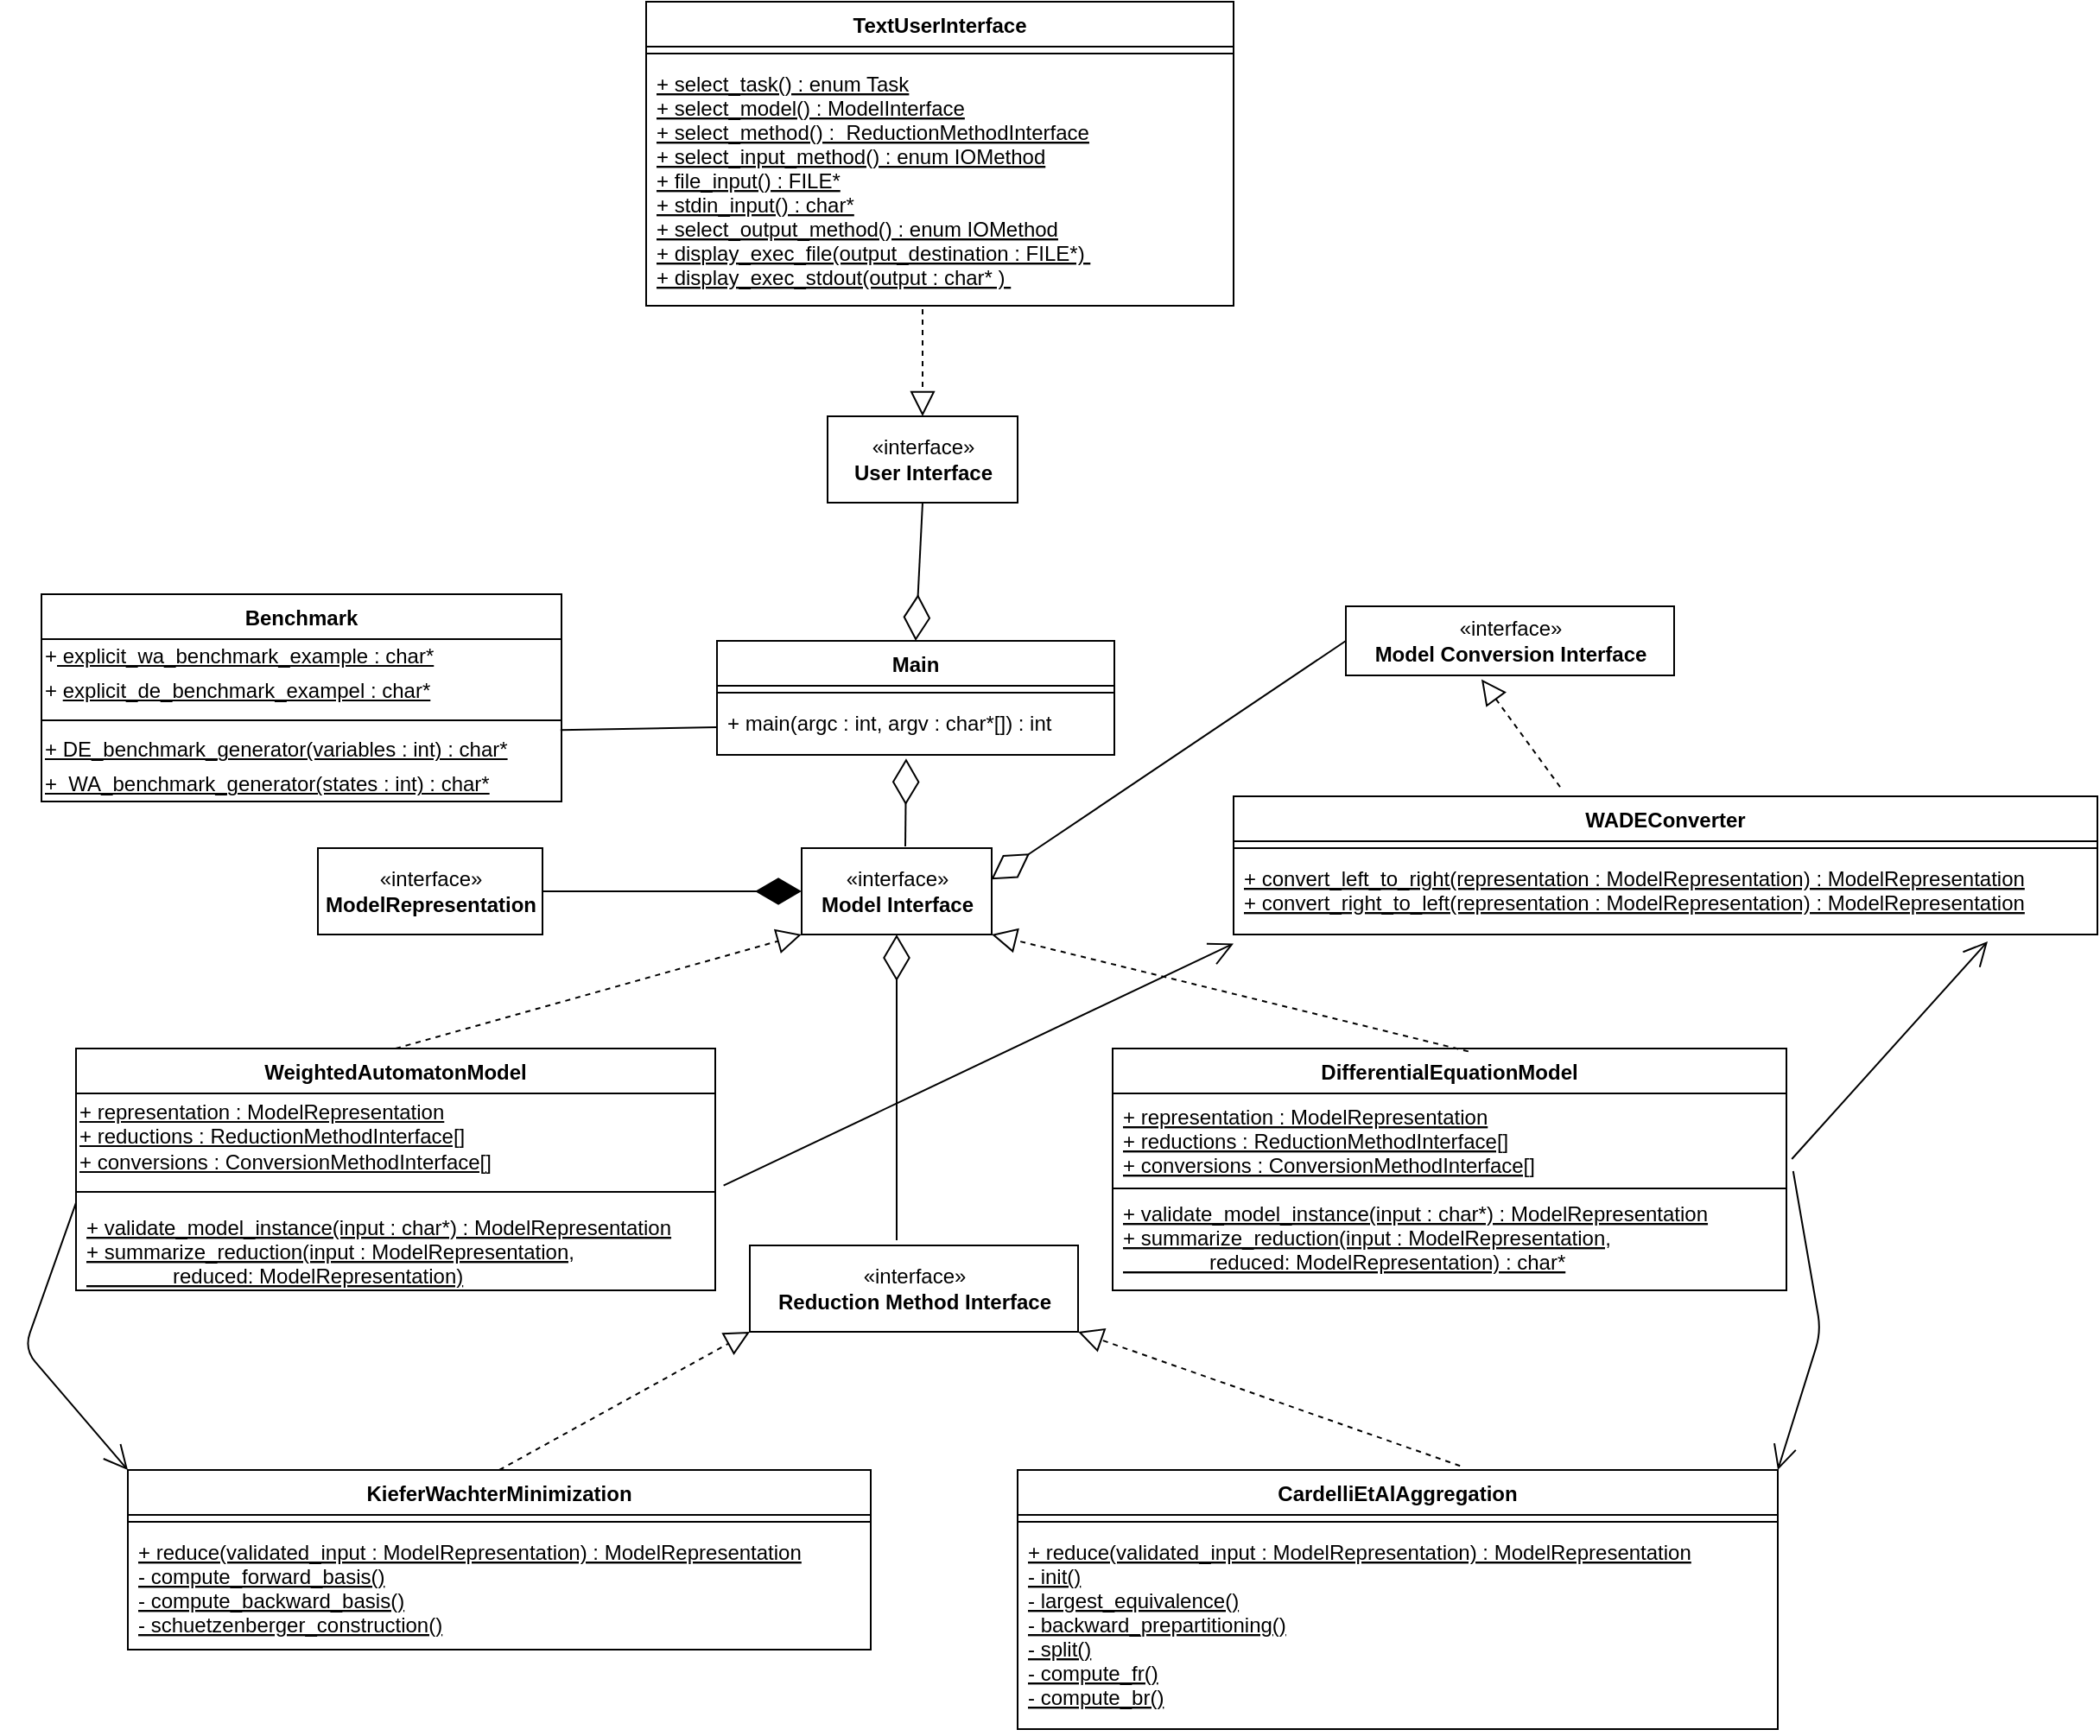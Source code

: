 <mxfile version="13.0.1" type="device"><diagram id="X-JWrB2I_IDT17ATa74M" name="Page-1"><mxGraphModel dx="1952" dy="1000" grid="1" gridSize="10" guides="1" tooltips="1" connect="1" arrows="1" fold="1" page="1" pageScale="1" pageWidth="850" pageHeight="1100" math="0" shadow="0"><root><mxCell id="0"/><mxCell id="1" parent="0"/><mxCell id="hrjpZZvlYAZTio8pe_7--60" value="«interface»&lt;br&gt;&lt;div&gt;&lt;b&gt;User Interface&lt;/b&gt;&lt;/div&gt;" style="html=1;align=center;" parent="1" vertex="1"><mxGeometry x="315" y="320" width="110" height="50" as="geometry"/></mxCell><mxCell id="hrjpZZvlYAZTio8pe_7--61" value="«interface»&lt;br&gt;&lt;b&gt;Model Interface&lt;/b&gt;" style="html=1;align=center;" parent="1" vertex="1"><mxGeometry x="300" y="570" width="110" height="50" as="geometry"/></mxCell><mxCell id="hrjpZZvlYAZTio8pe_7--62" value="«interface»&lt;br&gt;&lt;b&gt;Reduction Method Interface&lt;/b&gt;" style="html=1;align=center;" parent="1" vertex="1"><mxGeometry x="270" y="800" width="190" height="50" as="geometry"/></mxCell><mxCell id="hrjpZZvlYAZTio8pe_7--24" value="WeightedAutomatonModel" style="swimlane;fontStyle=1;align=center;verticalAlign=top;childLayout=stackLayout;horizontal=1;startSize=26;horizontalStack=0;resizeParent=1;resizeParentMax=0;resizeLast=0;collapsible=1;marginBottom=0;" parent="1" vertex="1"><mxGeometry x="-120" y="686" width="370" height="140" as="geometry"/></mxCell><mxCell id="hrjpZZvlYAZTio8pe_7--57" value="&lt;u&gt;+ representation : ModelRepresentation&lt;br&gt;+ reductions : ReductionMethodInterface[]&lt;br&gt;+ conversions : ConversionMethodInterface[]&lt;/u&gt;" style="text;html=1;align=left;verticalAlign=middle;resizable=0;points=[];autosize=1;" parent="hrjpZZvlYAZTio8pe_7--24" vertex="1"><mxGeometry y="26" width="370" height="50" as="geometry"/></mxCell><mxCell id="hrjpZZvlYAZTio8pe_7--26" value="" style="line;strokeWidth=1;fillColor=none;align=left;verticalAlign=middle;spacingTop=-1;spacingLeft=3;spacingRight=3;rotatable=0;labelPosition=right;points=[];portConstraint=eastwest;" parent="hrjpZZvlYAZTio8pe_7--24" vertex="1"><mxGeometry y="76" width="370" height="14" as="geometry"/></mxCell><mxCell id="hrjpZZvlYAZTio8pe_7--27" value="+ validate_model_instance(input : char*) : ModelRepresentation&#10;+ summarize_reduction(input : ModelRepresentation,&#10;               reduced: ModelRepresentation)" style="text;strokeColor=none;fillColor=none;align=left;verticalAlign=top;spacingLeft=4;spacingRight=4;overflow=hidden;rotatable=0;points=[[0,0.5],[1,0.5]];portConstraint=eastwest;fontStyle=4" parent="hrjpZZvlYAZTio8pe_7--24" vertex="1"><mxGeometry y="90" width="370" height="50" as="geometry"/></mxCell><mxCell id="hrjpZZvlYAZTio8pe_7--28" value="DifferentialEquationModel" style="swimlane;fontStyle=1;align=center;verticalAlign=top;childLayout=stackLayout;horizontal=1;startSize=26;horizontalStack=0;resizeParent=1;resizeParentMax=0;resizeLast=0;collapsible=1;marginBottom=0;" parent="1" vertex="1"><mxGeometry x="480" y="686" width="390" height="140" as="geometry"/></mxCell><mxCell id="hrjpZZvlYAZTio8pe_7--29" value="+ representation : ModelRepresentation&#10;+ reductions : ReductionMethodInterface[]&#10;+ conversions : ConversionMethodInterface[]" style="text;strokeColor=none;fillColor=none;align=left;verticalAlign=top;spacingLeft=4;spacingRight=4;overflow=hidden;rotatable=0;points=[[0,0.5],[1,0.5]];portConstraint=eastwest;fontStyle=4" parent="hrjpZZvlYAZTio8pe_7--28" vertex="1"><mxGeometry y="26" width="390" height="54" as="geometry"/></mxCell><mxCell id="hrjpZZvlYAZTio8pe_7--30" value="" style="line;strokeWidth=1;fillColor=none;align=left;verticalAlign=middle;spacingTop=-1;spacingLeft=3;spacingRight=3;rotatable=0;labelPosition=right;points=[];portConstraint=eastwest;" parent="hrjpZZvlYAZTio8pe_7--28" vertex="1"><mxGeometry y="80" width="390" height="2" as="geometry"/></mxCell><mxCell id="hrjpZZvlYAZTio8pe_7--31" value="+ validate_model_instance(input : char*) : ModelRepresentation&#10;+ summarize_reduction(input : ModelRepresentation,&#10;               reduced: ModelRepresentation) : char*" style="text;strokeColor=none;fillColor=none;align=left;verticalAlign=top;spacingLeft=4;spacingRight=4;overflow=hidden;rotatable=0;points=[[0,0.5],[1,0.5]];portConstraint=eastwest;fontStyle=4" parent="hrjpZZvlYAZTio8pe_7--28" vertex="1"><mxGeometry y="82" width="390" height="58" as="geometry"/></mxCell><mxCell id="hrjpZZvlYAZTio8pe_7--32" value="Benchmark" style="swimlane;fontStyle=1;align=center;verticalAlign=top;childLayout=stackLayout;horizontal=1;startSize=26;horizontalStack=0;resizeParent=1;resizeParentMax=0;resizeLast=0;collapsible=1;marginBottom=0;" parent="1" vertex="1"><mxGeometry x="-140" y="423" width="301" height="120" as="geometry"/></mxCell><mxCell id="hrjpZZvlYAZTio8pe_7--36" value="+&lt;u&gt;&amp;nbsp;explicit_wa_benchmark_example : char*&lt;br&gt;&lt;/u&gt;" style="text;html=1;align=left;verticalAlign=middle;resizable=0;points=[];autosize=1;" parent="hrjpZZvlYAZTio8pe_7--32" vertex="1"><mxGeometry y="26" width="301" height="20" as="geometry"/></mxCell><mxCell id="hrjpZZvlYAZTio8pe_7--37" value="&lt;div&gt;&lt;span&gt;+ &lt;/span&gt;&lt;u&gt;explicit_de_benchmark_exampel : char*&lt;/u&gt;&lt;/div&gt;" style="text;html=1;align=left;verticalAlign=middle;resizable=0;points=[];autosize=1;" parent="hrjpZZvlYAZTio8pe_7--32" vertex="1"><mxGeometry y="46" width="301" height="20" as="geometry"/></mxCell><mxCell id="hrjpZZvlYAZTio8pe_7--34" value="" style="line;strokeWidth=1;fillColor=none;align=left;verticalAlign=middle;spacingTop=-1;spacingLeft=3;spacingRight=3;rotatable=0;labelPosition=right;points=[];portConstraint=eastwest;" parent="hrjpZZvlYAZTio8pe_7--32" vertex="1"><mxGeometry y="66" width="301" height="14" as="geometry"/></mxCell><mxCell id="hrjpZZvlYAZTio8pe_7--41" value="&lt;u&gt;+ DE_benchmark_generator(variables : int) : char*&lt;/u&gt;" style="text;html=1;align=left;verticalAlign=middle;resizable=0;points=[];autosize=1;" parent="hrjpZZvlYAZTio8pe_7--32" vertex="1"><mxGeometry y="80" width="301" height="20" as="geometry"/></mxCell><mxCell id="hrjpZZvlYAZTio8pe_7--39" value="&lt;u&gt;+&amp;nbsp; WA_benchmark_generator(states : int) : char*&lt;/u&gt;" style="text;html=1;align=left;verticalAlign=middle;resizable=0;points=[];autosize=1;" parent="hrjpZZvlYAZTio8pe_7--32" vertex="1"><mxGeometry y="100" width="301" height="20" as="geometry"/></mxCell><mxCell id="hrjpZZvlYAZTio8pe_7--51" value="Main" style="swimlane;fontStyle=1;align=center;verticalAlign=top;childLayout=stackLayout;horizontal=1;startSize=26;horizontalStack=0;resizeParent=1;resizeParentMax=0;resizeLast=0;collapsible=1;marginBottom=0;" parent="1" vertex="1"><mxGeometry x="251" y="450" width="230" height="66" as="geometry"/></mxCell><mxCell id="hrjpZZvlYAZTio8pe_7--53" value="" style="line;strokeWidth=1;fillColor=none;align=left;verticalAlign=middle;spacingTop=-1;spacingLeft=3;spacingRight=3;rotatable=0;labelPosition=right;points=[];portConstraint=eastwest;" parent="hrjpZZvlYAZTio8pe_7--51" vertex="1"><mxGeometry y="26" width="230" height="8" as="geometry"/></mxCell><mxCell id="hrjpZZvlYAZTio8pe_7--54" value="+ main(argc : int, argv : char*[]) : int&#10;" style="text;strokeColor=none;fillColor=none;align=left;verticalAlign=top;spacingLeft=4;spacingRight=4;overflow=hidden;rotatable=0;points=[[0,0.5],[1,0.5]];portConstraint=eastwest;" parent="hrjpZZvlYAZTio8pe_7--51" vertex="1"><mxGeometry y="34" width="230" height="32" as="geometry"/></mxCell><mxCell id="hrjpZZvlYAZTio8pe_7--15" value="TextUserInterface" style="swimlane;fontStyle=1;align=center;verticalAlign=top;childLayout=stackLayout;horizontal=1;startSize=26;horizontalStack=0;resizeParent=1;resizeParentMax=0;resizeLast=0;collapsible=1;marginBottom=0;" parent="1" vertex="1"><mxGeometry x="210" y="80" width="340" height="176" as="geometry"/></mxCell><mxCell id="hrjpZZvlYAZTio8pe_7--17" value="" style="line;strokeWidth=1;fillColor=none;align=left;verticalAlign=middle;spacingTop=-1;spacingLeft=3;spacingRight=3;rotatable=0;labelPosition=right;points=[];portConstraint=eastwest;" parent="hrjpZZvlYAZTio8pe_7--15" vertex="1"><mxGeometry y="26" width="340" height="8" as="geometry"/></mxCell><mxCell id="hrjpZZvlYAZTio8pe_7--18" value="+ select_task() : enum Task&#10;+ select_model() : ModelInterface&#10;+ select_method() :  ReductionMethodInterface&#10;+ select_input_method() : enum IOMethod&#10;+ file_input() : FILE*&#10;+ stdin_input() : char*&#10;+ select_output_method() : enum IOMethod&#10;+ display_exec_file(output_destination : FILE*) &#10;+ display_exec_stdout(output : char* ) " style="text;strokeColor=none;fillColor=none;align=left;verticalAlign=top;spacingLeft=4;spacingRight=4;overflow=hidden;rotatable=0;points=[[0,0.5],[1,0.5]];portConstraint=eastwest;fontStyle=4" parent="hrjpZZvlYAZTio8pe_7--15" vertex="1"><mxGeometry y="34" width="340" height="142" as="geometry"/></mxCell><mxCell id="hrjpZZvlYAZTio8pe_7--63" value="" style="endArrow=block;dashed=1;endFill=0;endSize=12;html=1;exitX=0.5;exitY=0;exitDx=0;exitDy=0;entryX=0;entryY=1;entryDx=0;entryDy=0;" parent="1" source="hrjpZZvlYAZTio8pe_7--24" target="hrjpZZvlYAZTio8pe_7--61" edge="1"><mxGeometry width="160" relative="1" as="geometry"><mxPoint x="390" y="810" as="sourcePoint"/><mxPoint x="230" y="810" as="targetPoint"/></mxGeometry></mxCell><mxCell id="hrjpZZvlYAZTio8pe_7--64" value="" style="endArrow=block;dashed=1;endFill=0;endSize=12;html=1;entryX=1;entryY=1;entryDx=0;entryDy=0;exitX=0.528;exitY=0.012;exitDx=0;exitDy=0;exitPerimeter=0;" parent="1" source="hrjpZZvlYAZTio8pe_7--28" target="hrjpZZvlYAZTio8pe_7--61" edge="1"><mxGeometry width="160" relative="1" as="geometry"><mxPoint x="230" y="810" as="sourcePoint"/><mxPoint x="390" y="810" as="targetPoint"/></mxGeometry></mxCell><mxCell id="hrjpZZvlYAZTio8pe_7--67" value="" style="endArrow=block;dashed=1;endFill=0;endSize=12;html=1;entryX=0;entryY=1;entryDx=0;entryDy=0;exitX=0.5;exitY=0;exitDx=0;exitDy=0;" parent="1" source="hrjpZZvlYAZTio8pe_7--5" target="hrjpZZvlYAZTio8pe_7--62" edge="1"><mxGeometry width="160" relative="1" as="geometry"><mxPoint x="210" y="640" as="sourcePoint"/><mxPoint x="370" y="640" as="targetPoint"/></mxGeometry></mxCell><mxCell id="hrjpZZvlYAZTio8pe_7--69" value="" style="endArrow=block;dashed=1;endFill=0;endSize=12;html=1;entryX=1;entryY=1;entryDx=0;entryDy=0;exitX=0.582;exitY=-0.016;exitDx=0;exitDy=0;exitPerimeter=0;" parent="1" source="hrjpZZvlYAZTio8pe_7--20" target="hrjpZZvlYAZTio8pe_7--62" edge="1"><mxGeometry width="160" relative="1" as="geometry"><mxPoint x="210" y="640" as="sourcePoint"/><mxPoint x="370" y="640" as="targetPoint"/></mxGeometry></mxCell><mxCell id="hrjpZZvlYAZTio8pe_7--70" value="" style="endArrow=open;endFill=1;endSize=12;html=1;entryX=0;entryY=0;entryDx=0;entryDy=0;exitX=0;exitY=1.267;exitDx=0;exitDy=0;exitPerimeter=0;" parent="1" source="hrjpZZvlYAZTio8pe_7--57" target="hrjpZZvlYAZTio8pe_7--5" edge="1"><mxGeometry width="160" relative="1" as="geometry"><mxPoint x="-150" y="790" as="sourcePoint"/><mxPoint x="370" y="640" as="targetPoint"/><Array as="points"><mxPoint x="-150" y="860"/></Array></mxGeometry></mxCell><mxCell id="hrjpZZvlYAZTio8pe_7--71" value="" style="endArrow=open;endFill=1;endSize=12;html=1;entryX=1;entryY=0;entryDx=0;entryDy=0;exitX=1.01;exitY=0.833;exitDx=0;exitDy=0;exitPerimeter=0;" parent="1" target="hrjpZZvlYAZTio8pe_7--20" edge="1" source="hrjpZZvlYAZTio8pe_7--29"><mxGeometry width="160" relative="1" as="geometry"><mxPoint x="839" y="745" as="sourcePoint"/><mxPoint x="700" y="640" as="targetPoint"/><Array as="points"><mxPoint x="890" y="850"/></Array></mxGeometry></mxCell><mxCell id="hrjpZZvlYAZTio8pe_7--73" value="" style="endArrow=none;html=1;strokeColor=#000000;exitX=0.998;exitY=-0.068;exitDx=0;exitDy=0;exitPerimeter=0;entryX=0;entryY=0.5;entryDx=0;entryDy=0;" parent="1" source="hrjpZZvlYAZTio8pe_7--41" target="hrjpZZvlYAZTio8pe_7--54" edge="1"><mxGeometry width="50" height="50" relative="1" as="geometry"><mxPoint x="320" y="660" as="sourcePoint"/><mxPoint x="370" y="610" as="targetPoint"/></mxGeometry></mxCell><mxCell id="hrjpZZvlYAZTio8pe_7--74" value="" style="endArrow=diamondThin;endFill=0;endSize=24;html=1;strokeColor=#000000;entryX=0.5;entryY=0;entryDx=0;entryDy=0;exitX=0.5;exitY=1;exitDx=0;exitDy=0;" parent="1" source="hrjpZZvlYAZTio8pe_7--60" target="hrjpZZvlYAZTio8pe_7--51" edge="1"><mxGeometry width="160" relative="1" as="geometry"><mxPoint x="270" y="640" as="sourcePoint"/><mxPoint x="430" y="640" as="targetPoint"/></mxGeometry></mxCell><mxCell id="hrjpZZvlYAZTio8pe_7--75" value="" style="endArrow=block;dashed=1;endFill=0;endSize=12;html=1;strokeColor=#000000;entryX=0.5;entryY=0;entryDx=0;entryDy=0;" parent="1" target="hrjpZZvlYAZTio8pe_7--60" edge="1"><mxGeometry width="160" relative="1" as="geometry"><mxPoint x="370" y="258" as="sourcePoint"/><mxPoint x="430" y="640" as="targetPoint"/></mxGeometry></mxCell><mxCell id="hrjpZZvlYAZTio8pe_7--77" value="" style="endArrow=diamondThin;endFill=0;endSize=24;html=1;strokeColor=#000000;entryX=0.476;entryY=1.068;entryDx=0;entryDy=0;entryPerimeter=0;" parent="1" target="hrjpZZvlYAZTio8pe_7--54" edge="1"><mxGeometry width="160" relative="1" as="geometry"><mxPoint x="360" y="569" as="sourcePoint"/><mxPoint x="610" y="860" as="targetPoint"/></mxGeometry></mxCell><mxCell id="hrjpZZvlYAZTio8pe_7--78" value="" style="endArrow=diamondThin;endFill=0;endSize=24;html=1;strokeColor=#000000;entryX=0.5;entryY=1;entryDx=0;entryDy=0;" parent="1" target="hrjpZZvlYAZTio8pe_7--61" edge="1"><mxGeometry width="160" relative="1" as="geometry"><mxPoint x="355" y="797" as="sourcePoint"/><mxPoint x="610" y="810" as="targetPoint"/></mxGeometry></mxCell><mxCell id="hrjpZZvlYAZTio8pe_7--79" value="«interface»&lt;br&gt;&lt;b&gt;Model Conversion Interface&lt;/b&gt;" style="html=1;align=center;" parent="1" vertex="1"><mxGeometry x="615" y="430" width="190" height="40" as="geometry"/></mxCell><mxCell id="hrjpZZvlYAZTio8pe_7--80" value="" style="endArrow=diamondThin;endFill=0;endSize=24;html=1;strokeColor=#000000;entryX=0.997;entryY=0.363;entryDx=0;entryDy=0;entryPerimeter=0;exitX=0;exitY=0.5;exitDx=0;exitDy=0;" parent="1" source="hrjpZZvlYAZTio8pe_7--79" target="hrjpZZvlYAZTio8pe_7--61" edge="1"><mxGeometry width="160" relative="1" as="geometry"><mxPoint x="470" y="810" as="sourcePoint"/><mxPoint x="630" y="810" as="targetPoint"/></mxGeometry></mxCell><mxCell id="hrjpZZvlYAZTio8pe_7--85" value="" style="endArrow=block;dashed=1;endFill=0;endSize=12;html=1;strokeColor=#000000;entryX=0.413;entryY=1.056;entryDx=0;entryDy=0;entryPerimeter=0;exitX=0.378;exitY=-0.068;exitDx=0;exitDy=0;exitPerimeter=0;" parent="1" source="hrjpZZvlYAZTio8pe_7--81" target="hrjpZZvlYAZTio8pe_7--79" edge="1"><mxGeometry width="160" relative="1" as="geometry"><mxPoint x="693" y="530" as="sourcePoint"/><mxPoint x="580" y="790" as="targetPoint"/></mxGeometry></mxCell><mxCell id="hrjpZZvlYAZTio8pe_7--81" value="WADEConverter" style="swimlane;fontStyle=1;align=center;verticalAlign=top;childLayout=stackLayout;horizontal=1;startSize=26;horizontalStack=0;resizeParent=1;resizeParentMax=0;resizeLast=0;collapsible=1;marginBottom=0;" parent="1" vertex="1"><mxGeometry x="550" y="540" width="500" height="80" as="geometry"/></mxCell><mxCell id="hrjpZZvlYAZTio8pe_7--83" value="" style="line;strokeWidth=1;fillColor=none;align=left;verticalAlign=middle;spacingTop=-1;spacingLeft=3;spacingRight=3;rotatable=0;labelPosition=right;points=[];portConstraint=eastwest;" parent="hrjpZZvlYAZTio8pe_7--81" vertex="1"><mxGeometry y="26" width="500" height="8" as="geometry"/></mxCell><mxCell id="hrjpZZvlYAZTio8pe_7--84" value="+ convert_left_to_right(representation : ModelRepresentation) : ModelRepresentation&#10;+ convert_right_to_left(representation : ModelRepresentation) : ModelRepresentation" style="text;strokeColor=none;fillColor=none;align=left;verticalAlign=top;spacingLeft=4;spacingRight=4;overflow=hidden;rotatable=0;points=[[0,0.5],[1,0.5]];portConstraint=eastwest;fontStyle=4" parent="hrjpZZvlYAZTio8pe_7--81" vertex="1"><mxGeometry y="34" width="500" height="46" as="geometry"/></mxCell><mxCell id="hrjpZZvlYAZTio8pe_7--86" value="" style="endArrow=open;endFill=1;endSize=12;html=1;strokeColor=#000000;entryX=0.873;entryY=1.087;entryDx=0;entryDy=0;entryPerimeter=0;exitX=1.008;exitY=0.704;exitDx=0;exitDy=0;exitPerimeter=0;" parent="1" target="hrjpZZvlYAZTio8pe_7--84" edge="1" source="hrjpZZvlYAZTio8pe_7--29"><mxGeometry width="160" relative="1" as="geometry"><mxPoint x="840" y="750" as="sourcePoint"/><mxPoint x="640" y="560" as="targetPoint"/></mxGeometry></mxCell><mxCell id="hrjpZZvlYAZTio8pe_7--87" value="" style="endArrow=open;endFill=1;endSize=12;html=1;strokeColor=#000000;exitX=1.013;exitY=1.067;exitDx=0;exitDy=0;exitPerimeter=0;entryX=0;entryY=1.113;entryDx=0;entryDy=0;entryPerimeter=0;" parent="1" source="hrjpZZvlYAZTio8pe_7--57" target="hrjpZZvlYAZTio8pe_7--84" edge="1"><mxGeometry width="160" relative="1" as="geometry"><mxPoint x="480" y="560" as="sourcePoint"/><mxPoint x="640" y="560" as="targetPoint"/></mxGeometry></mxCell><mxCell id="erVxuez_FqryJfZXv9MT-2" value="«interface»&lt;br&gt;&lt;b&gt;ModelRepresentation&lt;/b&gt;" style="html=1;" parent="1" vertex="1"><mxGeometry x="20" y="570" width="130" height="50" as="geometry"/></mxCell><mxCell id="erVxuez_FqryJfZXv9MT-3" value="" style="endArrow=diamondThin;endFill=1;endSize=24;html=1;entryX=0;entryY=0.5;entryDx=0;entryDy=0;exitX=1;exitY=0.5;exitDx=0;exitDy=0;" parent="1" source="erVxuez_FqryJfZXv9MT-2" target="hrjpZZvlYAZTio8pe_7--61" edge="1"><mxGeometry width="160" relative="1" as="geometry"><mxPoint x="100" y="670" as="sourcePoint"/><mxPoint x="260" y="670" as="targetPoint"/></mxGeometry></mxCell><mxCell id="hrjpZZvlYAZTio8pe_7--5" value="KieferWachterMinimization" style="swimlane;fontStyle=1;align=center;verticalAlign=top;childLayout=stackLayout;horizontal=1;startSize=26;horizontalStack=0;resizeParent=1;resizeParentMax=0;resizeLast=0;collapsible=1;marginBottom=0;" parent="1" vertex="1"><mxGeometry x="-90" y="930" width="430" height="104" as="geometry"/></mxCell><mxCell id="hrjpZZvlYAZTio8pe_7--7" value="" style="line;strokeWidth=1;fillColor=none;align=left;verticalAlign=middle;spacingTop=-1;spacingLeft=3;spacingRight=3;rotatable=0;labelPosition=right;points=[];portConstraint=eastwest;" parent="hrjpZZvlYAZTio8pe_7--5" vertex="1"><mxGeometry y="26" width="430" height="8" as="geometry"/></mxCell><mxCell id="hrjpZZvlYAZTio8pe_7--8" value="+ reduce(validated_input : ModelRepresentation) : ModelRepresentation&#10;- compute_forward_basis()&#10;- compute_backward_basis()&#10;- schuetzenberger_construction()&#10;" style="text;strokeColor=none;fillColor=none;align=left;verticalAlign=top;spacingLeft=4;spacingRight=4;overflow=hidden;rotatable=0;points=[[0,0.5],[1,0.5]];portConstraint=eastwest;fontStyle=4" parent="hrjpZZvlYAZTio8pe_7--5" vertex="1"><mxGeometry y="34" width="430" height="70" as="geometry"/></mxCell><mxCell id="hrjpZZvlYAZTio8pe_7--20" value="CardelliEtAlAggregation" style="swimlane;fontStyle=1;align=center;verticalAlign=top;childLayout=stackLayout;horizontal=1;startSize=26;horizontalStack=0;resizeParent=1;resizeParentMax=0;resizeLast=0;collapsible=1;marginBottom=0;" parent="1" vertex="1"><mxGeometry x="425" y="930" width="440" height="150" as="geometry"/></mxCell><mxCell id="hrjpZZvlYAZTio8pe_7--22" value="" style="line;strokeWidth=1;fillColor=none;align=left;verticalAlign=middle;spacingTop=-1;spacingLeft=3;spacingRight=3;rotatable=0;labelPosition=right;points=[];portConstraint=eastwest;" parent="hrjpZZvlYAZTio8pe_7--20" vertex="1"><mxGeometry y="26" width="440" height="8" as="geometry"/></mxCell><mxCell id="hrjpZZvlYAZTio8pe_7--23" value="+ reduce(validated_input : ModelRepresentation) : ModelRepresentation&#10;- init()&#10;- largest_equivalence()&#10;- backward_prepartitioning()&#10;- split()&#10;- compute_fr()&#10;- compute_br()" style="text;strokeColor=none;fillColor=none;align=left;verticalAlign=top;spacingLeft=4;spacingRight=4;overflow=hidden;rotatable=0;points=[[0,0.5],[1,0.5]];portConstraint=eastwest;fontStyle=4" parent="hrjpZZvlYAZTio8pe_7--20" vertex="1"><mxGeometry y="34" width="440" height="116" as="geometry"/></mxCell></root></mxGraphModel></diagram></mxfile>